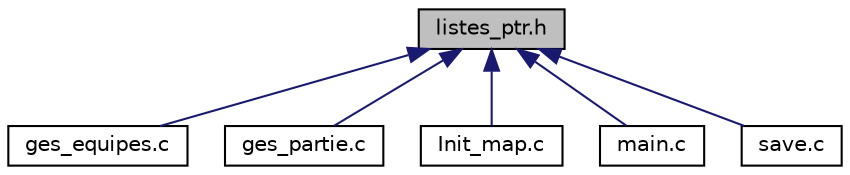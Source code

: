 digraph "listes_ptr.h"
{
  edge [fontname="Helvetica",fontsize="10",labelfontname="Helvetica",labelfontsize="10"];
  node [fontname="Helvetica",fontsize="10",shape=record];
  Node1 [label="listes_ptr.h",height=0.2,width=0.4,color="black", fillcolor="grey75", style="filled", fontcolor="black"];
  Node1 -> Node2 [dir="back",color="midnightblue",fontsize="10",style="solid",fontname="Helvetica"];
  Node2 [label="ges_equipes.c",height=0.2,width=0.4,color="black", fillcolor="white", style="filled",URL="$a00017.html",tooltip="Ce fichier contient les fonctions permettant de modifier les équipes. "];
  Node1 -> Node3 [dir="back",color="midnightblue",fontsize="10",style="solid",fontname="Helvetica"];
  Node3 [label="ges_partie.c",height=0.2,width=0.4,color="black", fillcolor="white", style="filled",URL="$a00019.html",tooltip="Ce fichier contient les fonctions permettant le lancement et le déroulement de la partie..."];
  Node1 -> Node4 [dir="back",color="midnightblue",fontsize="10",style="solid",fontname="Helvetica"];
  Node4 [label="Init_map.c",height=0.2,width=0.4,color="black", fillcolor="white", style="filled",URL="$a00022.html",tooltip="Ce fichier contient les fonctions permettant la création de la map. "];
  Node1 -> Node5 [dir="back",color="midnightblue",fontsize="10",style="solid",fontname="Helvetica"];
  Node5 [label="main.c",height=0.2,width=0.4,color="black", fillcolor="white", style="filled",URL="$a00026.html",tooltip="Menu principal et lancement de la partie. "];
  Node1 -> Node6 [dir="back",color="midnightblue",fontsize="10",style="solid",fontname="Helvetica"];
  Node6 [label="save.c",height=0.2,width=0.4,color="black", fillcolor="white", style="filled",URL="$a00027.html",tooltip="Ce fichier contient les définitions des fonctions permattant de sauvegarder et charger une partie..."];
}
